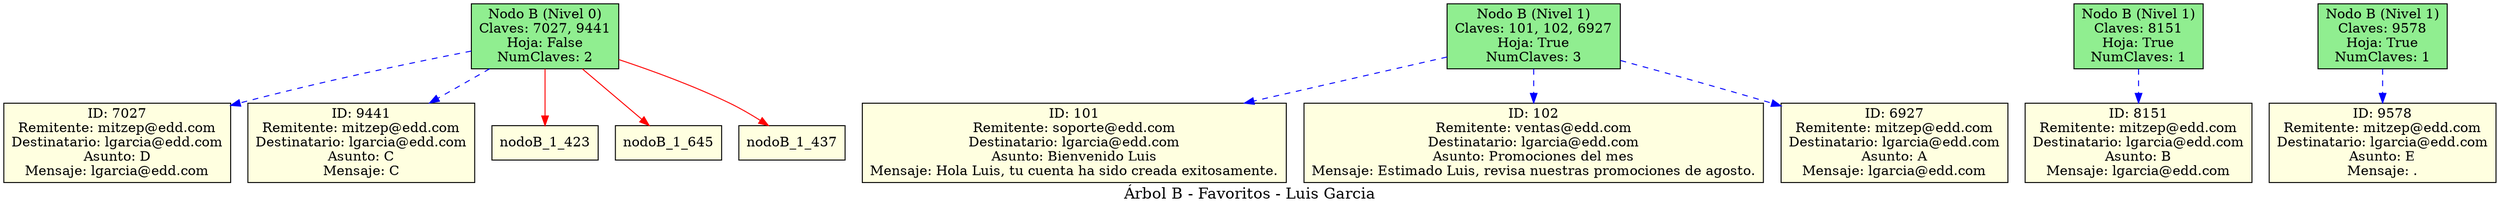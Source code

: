 digraph G {
    label="Árbol B - Favoritos - Luis Garcia";
    fontsize=16;
    node [shape=box, style=filled, fillcolor=lightyellow];
    nodoB_0_544 [label=<Nodo B (Nivel 0)<BR/>Claves: 7027, 9441<BR/>Hoja: False<BR/>NumClaves: 2>, shape=box, style=filled, fillcolor=lightgreen];
    dato_7027 [label=<ID: 7027<BR/>Remitente: mitzep@edd.com<BR/>Destinatario: lgarcia@edd.com<BR/>Asunto: D<BR/>Mensaje: lgarcia@edd.com>, shape=box, style=filled, fillcolor=lightyellow];
    nodoB_0_544 -> dato_7027 [style=dashed, color=blue];
    dato_9441 [label=<ID: 9441<BR/>Remitente: mitzep@edd.com<BR/>Destinatario: lgarcia@edd.com<BR/>Asunto: C<BR/>Mensaje: C
>, shape=box, style=filled, fillcolor=lightyellow];
    nodoB_0_544 -> dato_9441 [style=dashed, color=blue];
    nodoB_1_847 [label=<Nodo B (Nivel 1)<BR/>Claves: 101, 102, 6927<BR/>Hoja: True<BR/>NumClaves: 3>, shape=box, style=filled, fillcolor=lightgreen];
    dato_101 [label=<ID: 101<BR/>Remitente: soporte@edd.com<BR/>Destinatario: lgarcia@edd.com<BR/>Asunto: Bienvenido Luis<BR/>Mensaje: Hola Luis, tu cuenta ha sido creada exitosamente.>, shape=box, style=filled, fillcolor=lightyellow];
    nodoB_1_847 -> dato_101 [style=dashed, color=blue];
    dato_102 [label=<ID: 102<BR/>Remitente: ventas@edd.com<BR/>Destinatario: lgarcia@edd.com<BR/>Asunto: Promociones del mes<BR/>Mensaje: Estimado Luis, revisa nuestras promociones de agosto.>, shape=box, style=filled, fillcolor=lightyellow];
    nodoB_1_847 -> dato_102 [style=dashed, color=blue];
    dato_6927 [label=<ID: 6927<BR/>Remitente: mitzep@edd.com<BR/>Destinatario: lgarcia@edd.com<BR/>Asunto: A<BR/>Mensaje: lgarcia@edd.com>, shape=box, style=filled, fillcolor=lightyellow];
    nodoB_1_847 -> dato_6927 [style=dashed, color=blue];
    nodoB_0_544 -> nodoB_1_423 [color=red];
    nodoB_1_623 [label=<Nodo B (Nivel 1)<BR/>Claves: 8151<BR/>Hoja: True<BR/>NumClaves: 1>, shape=box, style=filled, fillcolor=lightgreen];
    dato_8151 [label=<ID: 8151<BR/>Remitente: mitzep@edd.com<BR/>Destinatario: lgarcia@edd.com<BR/>Asunto: B<BR/>Mensaje: lgarcia@edd.com
>, shape=box, style=filled, fillcolor=lightyellow];
    nodoB_1_623 -> dato_8151 [style=dashed, color=blue];
    nodoB_0_544 -> nodoB_1_645 [color=red];
    nodoB_1_384 [label=<Nodo B (Nivel 1)<BR/>Claves: 9578<BR/>Hoja: True<BR/>NumClaves: 1>, shape=box, style=filled, fillcolor=lightgreen];
    dato_9578 [label=<ID: 9578<BR/>Remitente: mitzep@edd.com<BR/>Destinatario: lgarcia@edd.com<BR/>Asunto: E<BR/>Mensaje: .>, shape=box, style=filled, fillcolor=lightyellow];
    nodoB_1_384 -> dato_9578 [style=dashed, color=blue];
    nodoB_0_544 -> nodoB_1_437 [color=red];
}
